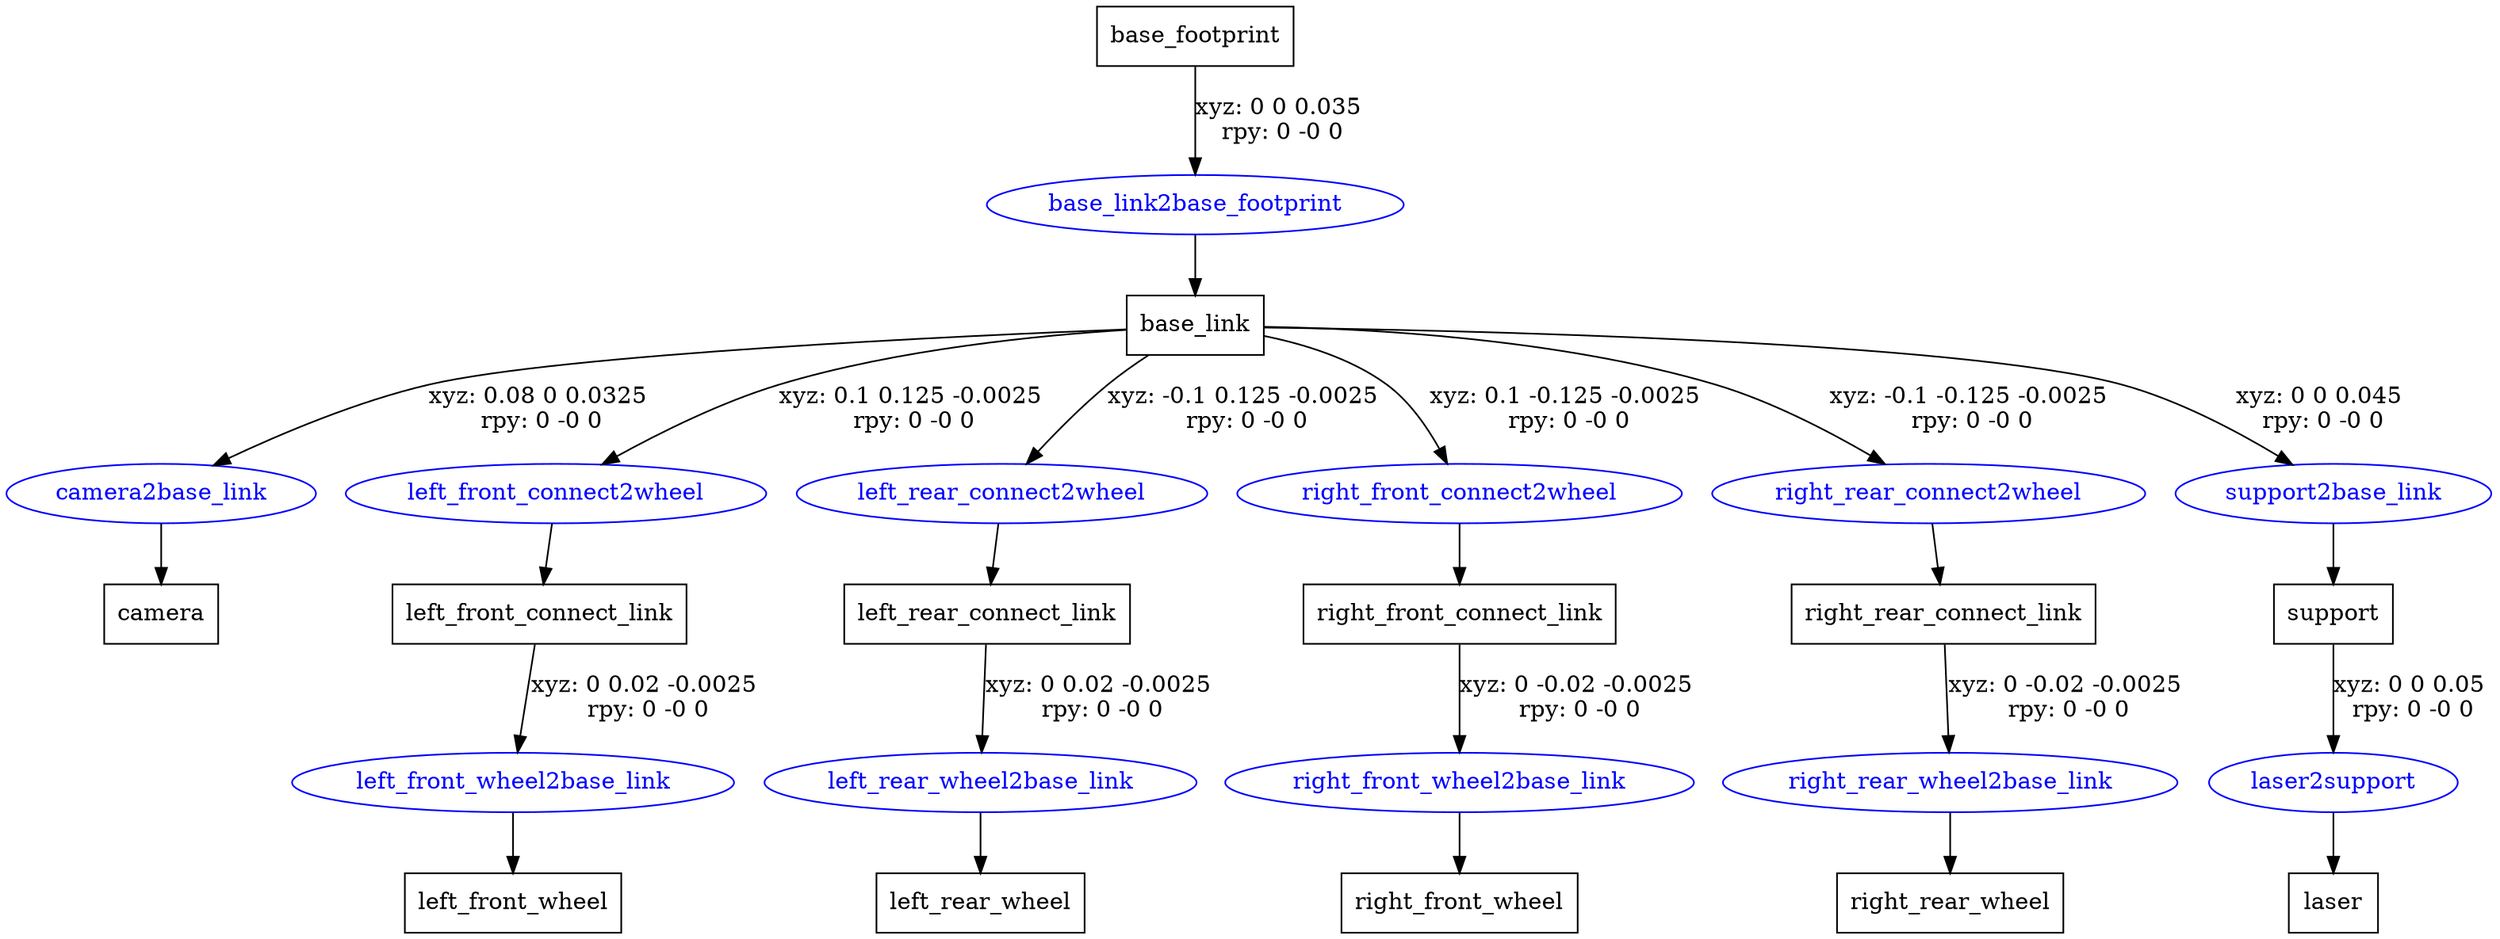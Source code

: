 digraph G {
node [shape=box];
"base_footprint" [label="base_footprint"];
"base_link" [label="base_link"];
"camera" [label="camera"];
"left_front_connect_link" [label="left_front_connect_link"];
"left_front_wheel" [label="left_front_wheel"];
"left_rear_connect_link" [label="left_rear_connect_link"];
"left_rear_wheel" [label="left_rear_wheel"];
"right_front_connect_link" [label="right_front_connect_link"];
"right_front_wheel" [label="right_front_wheel"];
"right_rear_connect_link" [label="right_rear_connect_link"];
"right_rear_wheel" [label="right_rear_wheel"];
"support" [label="support"];
"laser" [label="laser"];
node [shape=ellipse, color=blue, fontcolor=blue];
"base_footprint" -> "base_link2base_footprint" [label="xyz: 0 0 0.035 \nrpy: 0 -0 0"]
"base_link2base_footprint" -> "base_link"
"base_link" -> "camera2base_link" [label="xyz: 0.08 0 0.0325 \nrpy: 0 -0 0"]
"camera2base_link" -> "camera"
"base_link" -> "left_front_connect2wheel" [label="xyz: 0.1 0.125 -0.0025 \nrpy: 0 -0 0"]
"left_front_connect2wheel" -> "left_front_connect_link"
"left_front_connect_link" -> "left_front_wheel2base_link" [label="xyz: 0 0.02 -0.0025 \nrpy: 0 -0 0"]
"left_front_wheel2base_link" -> "left_front_wheel"
"base_link" -> "left_rear_connect2wheel" [label="xyz: -0.1 0.125 -0.0025 \nrpy: 0 -0 0"]
"left_rear_connect2wheel" -> "left_rear_connect_link"
"left_rear_connect_link" -> "left_rear_wheel2base_link" [label="xyz: 0 0.02 -0.0025 \nrpy: 0 -0 0"]
"left_rear_wheel2base_link" -> "left_rear_wheel"
"base_link" -> "right_front_connect2wheel" [label="xyz: 0.1 -0.125 -0.0025 \nrpy: 0 -0 0"]
"right_front_connect2wheel" -> "right_front_connect_link"
"right_front_connect_link" -> "right_front_wheel2base_link" [label="xyz: 0 -0.02 -0.0025 \nrpy: 0 -0 0"]
"right_front_wheel2base_link" -> "right_front_wheel"
"base_link" -> "right_rear_connect2wheel" [label="xyz: -0.1 -0.125 -0.0025 \nrpy: 0 -0 0"]
"right_rear_connect2wheel" -> "right_rear_connect_link"
"right_rear_connect_link" -> "right_rear_wheel2base_link" [label="xyz: 0 -0.02 -0.0025 \nrpy: 0 -0 0"]
"right_rear_wheel2base_link" -> "right_rear_wheel"
"base_link" -> "support2base_link" [label="xyz: 0 0 0.045 \nrpy: 0 -0 0"]
"support2base_link" -> "support"
"support" -> "laser2support" [label="xyz: 0 0 0.05 \nrpy: 0 -0 0"]
"laser2support" -> "laser"
}
